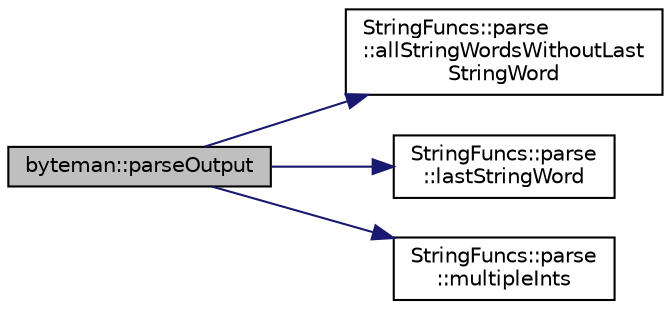 digraph "byteman::parseOutput"
{
 // INTERACTIVE_SVG=YES
 // LATEX_PDF_SIZE
  edge [fontname="Helvetica",fontsize="10",labelfontname="Helvetica",labelfontsize="10"];
  node [fontname="Helvetica",fontsize="10",shape=record];
  rankdir="LR";
  Node1 [label="byteman::parseOutput",height=0.2,width=0.4,color="black", fillcolor="grey75", style="filled", fontcolor="black",tooltip=" "];
  Node1 -> Node2 [color="midnightblue",fontsize="10",style="solid",fontname="Helvetica"];
  Node2 [label="StringFuncs::parse\l::allStringWordsWithoutLast\lStringWord",height=0.2,width=0.4,color="black", fillcolor="white", style="filled",URL="$namespaceStringFuncs_1_1parse.html#a8d43ee6e9732d4b7e99dd4b855ff7afd",tooltip=" "];
  Node1 -> Node3 [color="midnightblue",fontsize="10",style="solid",fontname="Helvetica"];
  Node3 [label="StringFuncs::parse\l::lastStringWord",height=0.2,width=0.4,color="black", fillcolor="white", style="filled",URL="$namespaceStringFuncs_1_1parse.html#aa8383cc85530e6443ce534719e7bdf5a",tooltip=" "];
  Node1 -> Node4 [color="midnightblue",fontsize="10",style="solid",fontname="Helvetica"];
  Node4 [label="StringFuncs::parse\l::multipleInts",height=0.2,width=0.4,color="black", fillcolor="white", style="filled",URL="$namespaceStringFuncs_1_1parse.html#a1fdd2658af3f1bb42e177f4171f6e616",tooltip=" "];
}
